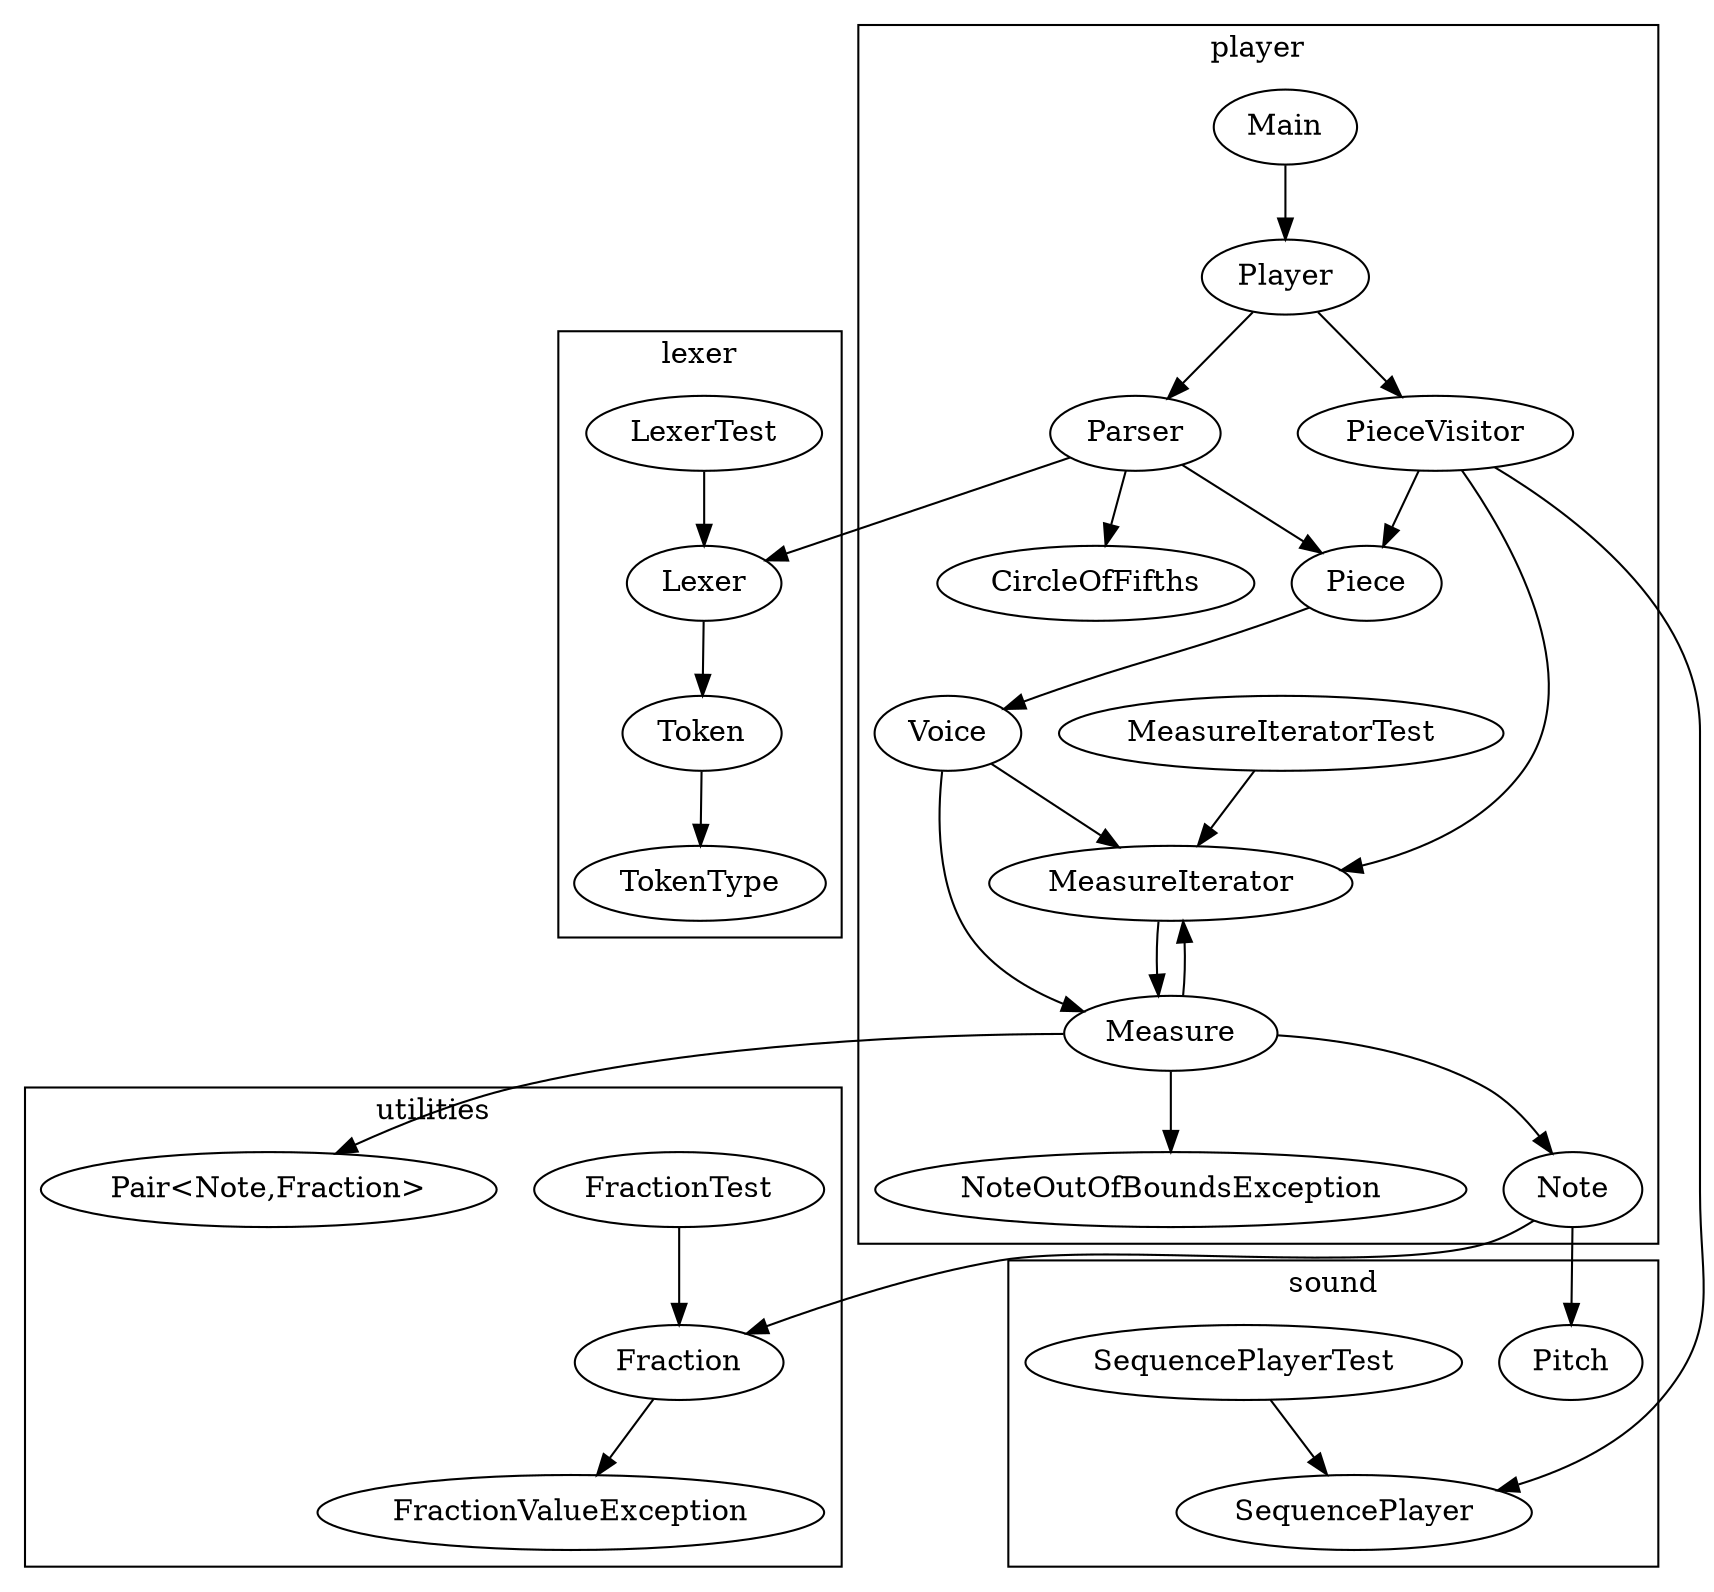 // A very rough sketch of dependancies.
// A -> B means that the class A in some way requires B to function fully.
// A -> B neither implies B -> A or not B -> A

// This document is rough and subject to tons of change.

digraph Classes {
	subgraph cluster_lexer {
		label = "lexer";
		Lexer -> Token->TokenType;
		LexerTest;
	}
	subgraph cluster_utilities {
		label = "utilities";
		FractionTest->Fraction->FractionValueException;
		"Pair<Note,Fraction>";
	}
	subgraph cluster_sound {
		label = "sound";
		Pitch;
		SequencePlayer;
		SequencePlayerTest;
	}
	subgraph cluster_player {
		label = "player";
		Parser;
		Main->Player;
		PieceVisitor -> Piece;
		CircleOfFifths;
		Voice;
		MeasureIterator;
		Measure->NoteOutOfBoundsException;
		Note;
		MeasureIteratorTest;
	}
	
	// Data Structure...
	PieceVisitor -> MeasureIterator->Measure;
	Measure->MeasureIterator;
	Voice->MeasureIterator;
	Piece->Voice->Measure->Note;
	Measure->"Pair<Note,Fraction>";
	Note->Pitch;
	Note->Fraction;
	
	// Player.
	Parser -> Lexer;
	Parser -> CircleOfFifths
	Parser -> Piece;
	Player -> Parser;
	Player -> PieceVisitor -> SequencePlayer;
	//Testing...
	LexerTest->Lexer;
	MeasureIteratorTest->MeasureIterator;
	SequencePlayerTest->SequencePlayer;
}

